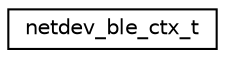 digraph "Graphical Class Hierarchy"
{
 // LATEX_PDF_SIZE
  edge [fontname="Helvetica",fontsize="10",labelfontname="Helvetica",labelfontsize="10"];
  node [fontname="Helvetica",fontsize="10",shape=record];
  rankdir="LR";
  Node0 [label="netdev_ble_ctx_t",height=0.2,width=0.4,color="black", fillcolor="white", style="filled",URL="$structnetdev__ble__ctx__t.html",tooltip="Radio context."];
}
